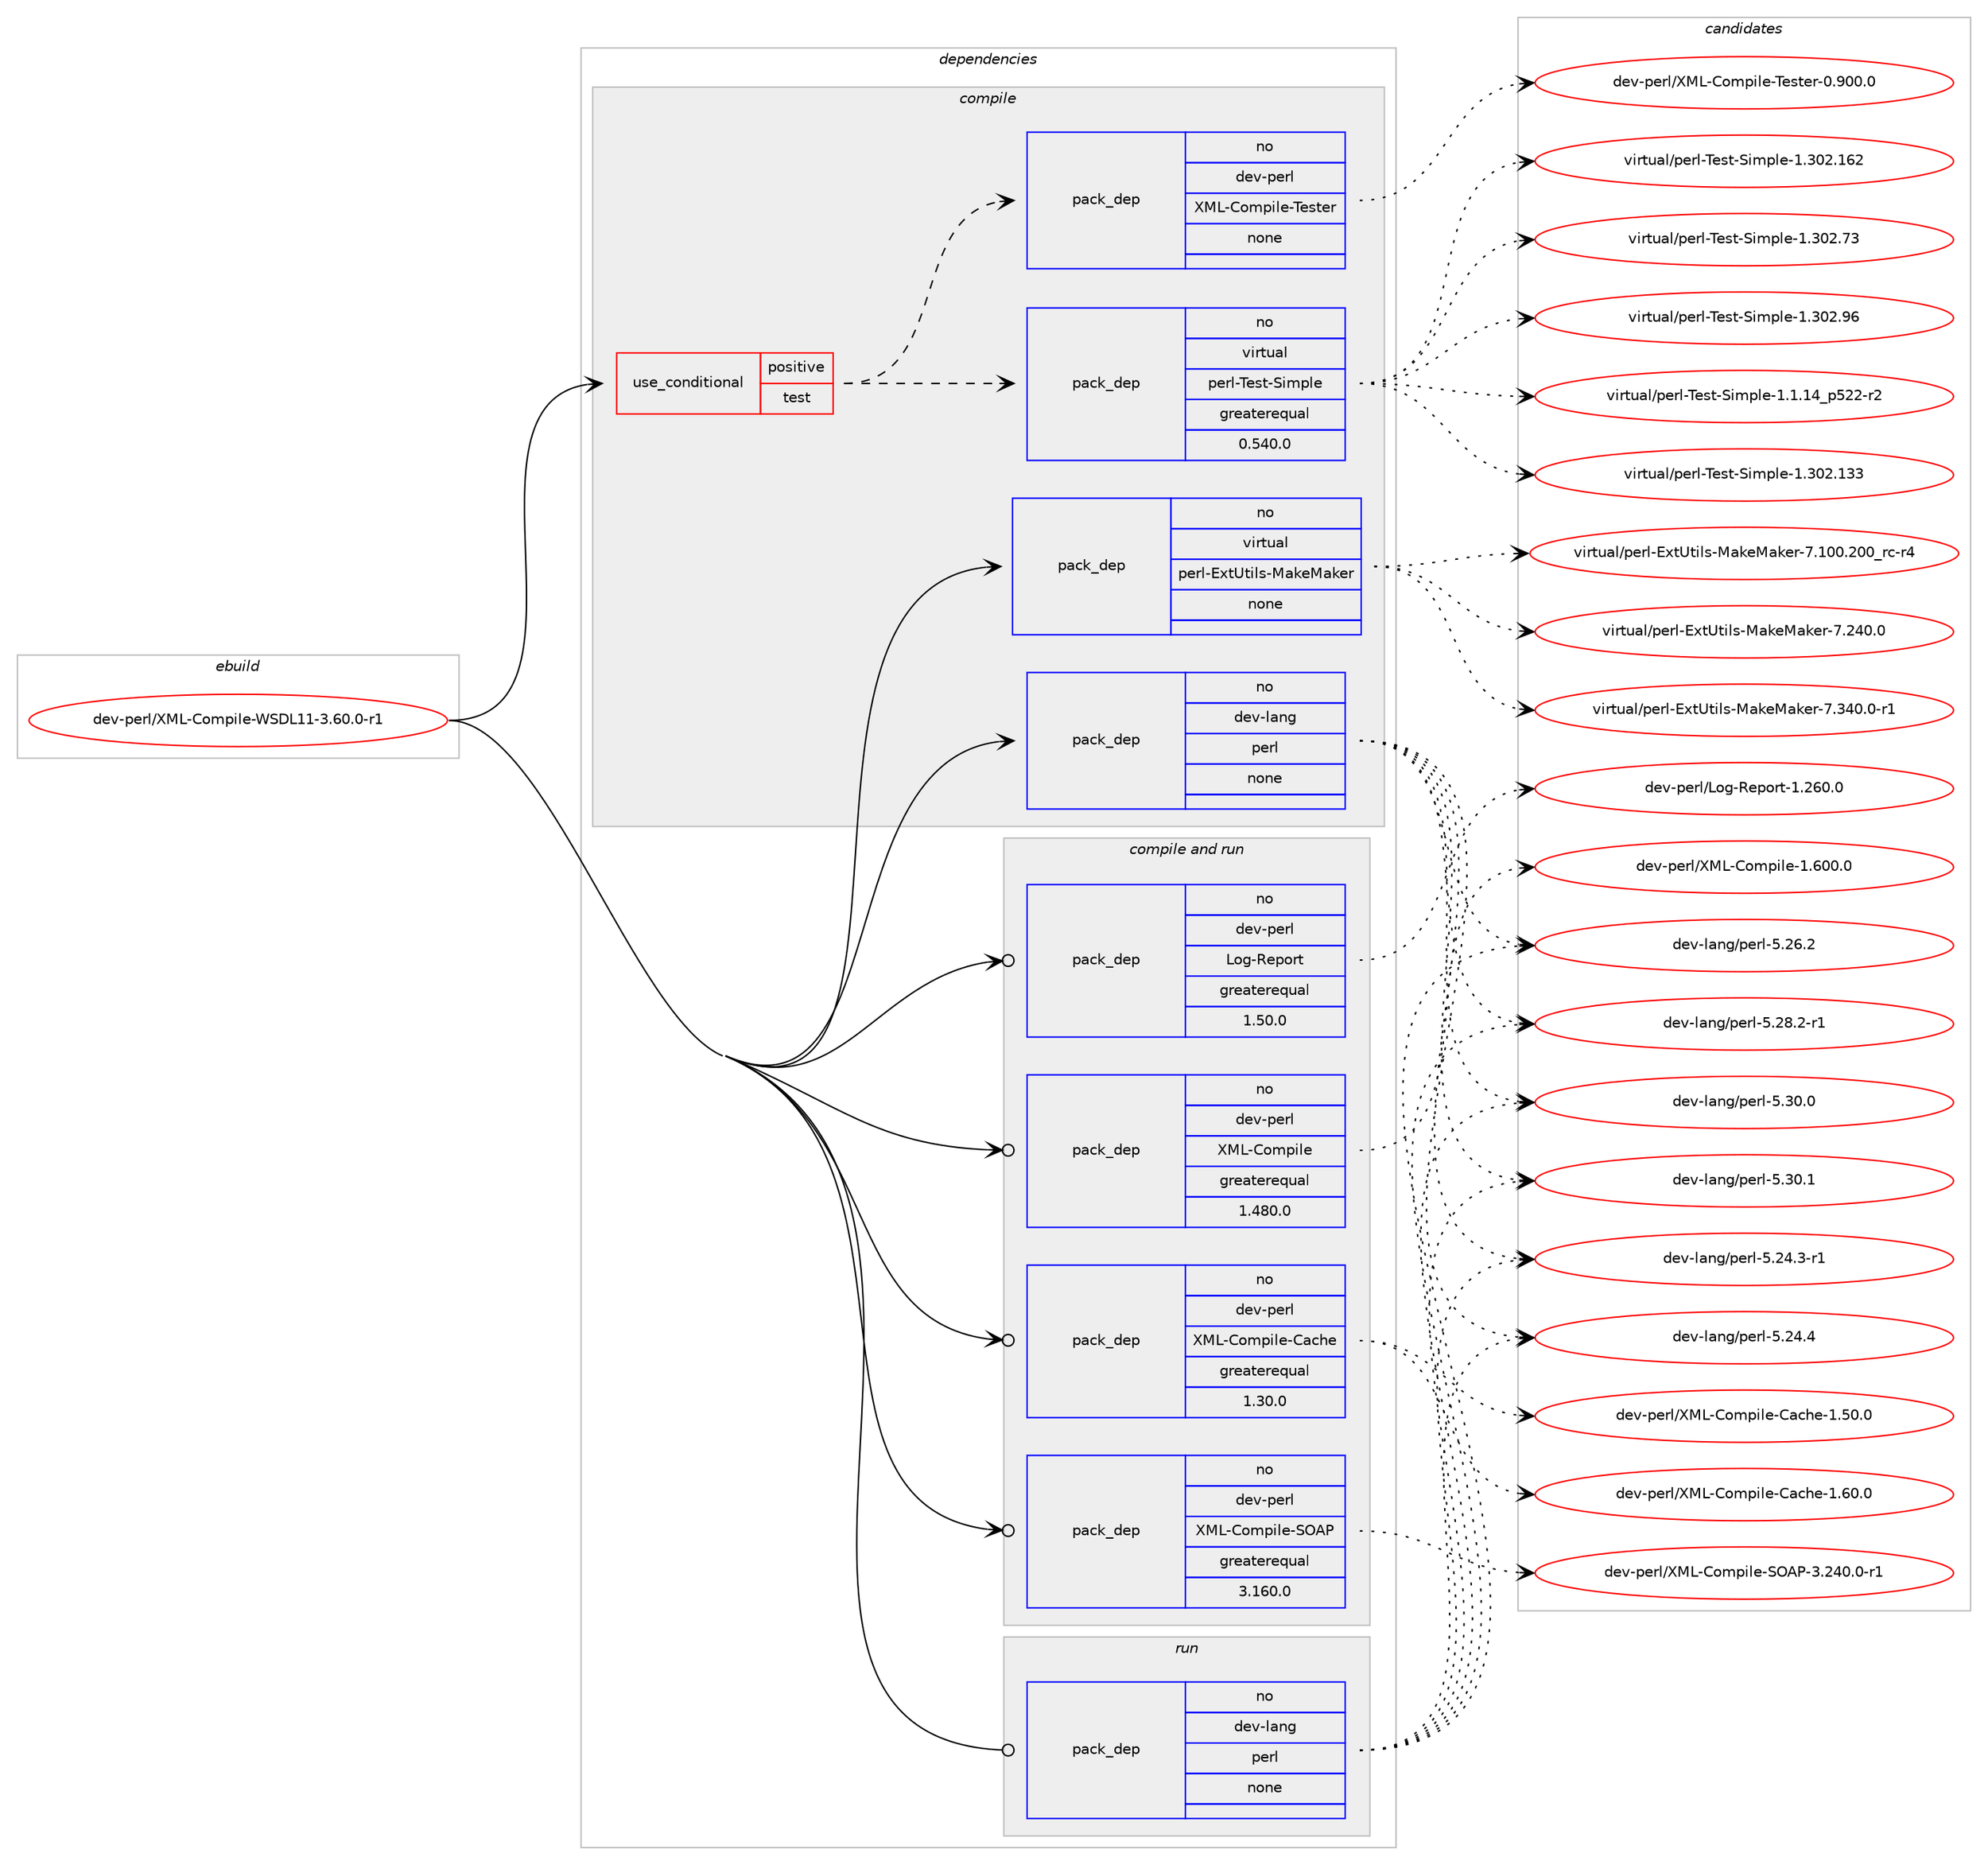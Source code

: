 digraph prolog {

# *************
# Graph options
# *************

newrank=true;
concentrate=true;
compound=true;
graph [rankdir=LR,fontname=Helvetica,fontsize=10,ranksep=1.5];#, ranksep=2.5, nodesep=0.2];
edge  [arrowhead=vee];
node  [fontname=Helvetica,fontsize=10];

# **********
# The ebuild
# **********

subgraph cluster_leftcol {
color=gray;
rank=same;
label=<<i>ebuild</i>>;
id [label="dev-perl/XML-Compile-WSDL11-3.60.0-r1", color=red, width=4, href="../dev-perl/XML-Compile-WSDL11-3.60.0-r1.svg"];
}

# ****************
# The dependencies
# ****************

subgraph cluster_midcol {
color=gray;
label=<<i>dependencies</i>>;
subgraph cluster_compile {
fillcolor="#eeeeee";
style=filled;
label=<<i>compile</i>>;
subgraph cond134566 {
dependency587924 [label=<<TABLE BORDER="0" CELLBORDER="1" CELLSPACING="0" CELLPADDING="4"><TR><TD ROWSPAN="3" CELLPADDING="10">use_conditional</TD></TR><TR><TD>positive</TD></TR><TR><TD>test</TD></TR></TABLE>>, shape=none, color=red];
subgraph pack441695 {
dependency587925 [label=<<TABLE BORDER="0" CELLBORDER="1" CELLSPACING="0" CELLPADDING="4" WIDTH="220"><TR><TD ROWSPAN="6" CELLPADDING="30">pack_dep</TD></TR><TR><TD WIDTH="110">no</TD></TR><TR><TD>dev-perl</TD></TR><TR><TD>XML-Compile-Tester</TD></TR><TR><TD>none</TD></TR><TR><TD></TD></TR></TABLE>>, shape=none, color=blue];
}
dependency587924:e -> dependency587925:w [weight=20,style="dashed",arrowhead="vee"];
subgraph pack441696 {
dependency587926 [label=<<TABLE BORDER="0" CELLBORDER="1" CELLSPACING="0" CELLPADDING="4" WIDTH="220"><TR><TD ROWSPAN="6" CELLPADDING="30">pack_dep</TD></TR><TR><TD WIDTH="110">no</TD></TR><TR><TD>virtual</TD></TR><TR><TD>perl-Test-Simple</TD></TR><TR><TD>greaterequal</TD></TR><TR><TD>0.540.0</TD></TR></TABLE>>, shape=none, color=blue];
}
dependency587924:e -> dependency587926:w [weight=20,style="dashed",arrowhead="vee"];
}
id:e -> dependency587924:w [weight=20,style="solid",arrowhead="vee"];
subgraph pack441697 {
dependency587927 [label=<<TABLE BORDER="0" CELLBORDER="1" CELLSPACING="0" CELLPADDING="4" WIDTH="220"><TR><TD ROWSPAN="6" CELLPADDING="30">pack_dep</TD></TR><TR><TD WIDTH="110">no</TD></TR><TR><TD>dev-lang</TD></TR><TR><TD>perl</TD></TR><TR><TD>none</TD></TR><TR><TD></TD></TR></TABLE>>, shape=none, color=blue];
}
id:e -> dependency587927:w [weight=20,style="solid",arrowhead="vee"];
subgraph pack441698 {
dependency587928 [label=<<TABLE BORDER="0" CELLBORDER="1" CELLSPACING="0" CELLPADDING="4" WIDTH="220"><TR><TD ROWSPAN="6" CELLPADDING="30">pack_dep</TD></TR><TR><TD WIDTH="110">no</TD></TR><TR><TD>virtual</TD></TR><TR><TD>perl-ExtUtils-MakeMaker</TD></TR><TR><TD>none</TD></TR><TR><TD></TD></TR></TABLE>>, shape=none, color=blue];
}
id:e -> dependency587928:w [weight=20,style="solid",arrowhead="vee"];
}
subgraph cluster_compileandrun {
fillcolor="#eeeeee";
style=filled;
label=<<i>compile and run</i>>;
subgraph pack441699 {
dependency587929 [label=<<TABLE BORDER="0" CELLBORDER="1" CELLSPACING="0" CELLPADDING="4" WIDTH="220"><TR><TD ROWSPAN="6" CELLPADDING="30">pack_dep</TD></TR><TR><TD WIDTH="110">no</TD></TR><TR><TD>dev-perl</TD></TR><TR><TD>Log-Report</TD></TR><TR><TD>greaterequal</TD></TR><TR><TD>1.50.0</TD></TR></TABLE>>, shape=none, color=blue];
}
id:e -> dependency587929:w [weight=20,style="solid",arrowhead="odotvee"];
subgraph pack441700 {
dependency587930 [label=<<TABLE BORDER="0" CELLBORDER="1" CELLSPACING="0" CELLPADDING="4" WIDTH="220"><TR><TD ROWSPAN="6" CELLPADDING="30">pack_dep</TD></TR><TR><TD WIDTH="110">no</TD></TR><TR><TD>dev-perl</TD></TR><TR><TD>XML-Compile</TD></TR><TR><TD>greaterequal</TD></TR><TR><TD>1.480.0</TD></TR></TABLE>>, shape=none, color=blue];
}
id:e -> dependency587930:w [weight=20,style="solid",arrowhead="odotvee"];
subgraph pack441701 {
dependency587931 [label=<<TABLE BORDER="0" CELLBORDER="1" CELLSPACING="0" CELLPADDING="4" WIDTH="220"><TR><TD ROWSPAN="6" CELLPADDING="30">pack_dep</TD></TR><TR><TD WIDTH="110">no</TD></TR><TR><TD>dev-perl</TD></TR><TR><TD>XML-Compile-Cache</TD></TR><TR><TD>greaterequal</TD></TR><TR><TD>1.30.0</TD></TR></TABLE>>, shape=none, color=blue];
}
id:e -> dependency587931:w [weight=20,style="solid",arrowhead="odotvee"];
subgraph pack441702 {
dependency587932 [label=<<TABLE BORDER="0" CELLBORDER="1" CELLSPACING="0" CELLPADDING="4" WIDTH="220"><TR><TD ROWSPAN="6" CELLPADDING="30">pack_dep</TD></TR><TR><TD WIDTH="110">no</TD></TR><TR><TD>dev-perl</TD></TR><TR><TD>XML-Compile-SOAP</TD></TR><TR><TD>greaterequal</TD></TR><TR><TD>3.160.0</TD></TR></TABLE>>, shape=none, color=blue];
}
id:e -> dependency587932:w [weight=20,style="solid",arrowhead="odotvee"];
}
subgraph cluster_run {
fillcolor="#eeeeee";
style=filled;
label=<<i>run</i>>;
subgraph pack441703 {
dependency587933 [label=<<TABLE BORDER="0" CELLBORDER="1" CELLSPACING="0" CELLPADDING="4" WIDTH="220"><TR><TD ROWSPAN="6" CELLPADDING="30">pack_dep</TD></TR><TR><TD WIDTH="110">no</TD></TR><TR><TD>dev-lang</TD></TR><TR><TD>perl</TD></TR><TR><TD>none</TD></TR><TR><TD></TD></TR></TABLE>>, shape=none, color=blue];
}
id:e -> dependency587933:w [weight=20,style="solid",arrowhead="odot"];
}
}

# **************
# The candidates
# **************

subgraph cluster_choices {
rank=same;
color=gray;
label=<<i>candidates</i>>;

subgraph choice441695 {
color=black;
nodesep=1;
choice1001011184511210111410847887776456711110911210510810145841011151161011144548465748484648 [label="dev-perl/XML-Compile-Tester-0.900.0", color=red, width=4,href="../dev-perl/XML-Compile-Tester-0.900.0.svg"];
dependency587925:e -> choice1001011184511210111410847887776456711110911210510810145841011151161011144548465748484648:w [style=dotted,weight="100"];
}
subgraph choice441696 {
color=black;
nodesep=1;
choice11810511411611797108471121011141084584101115116458310510911210810145494649464952951125350504511450 [label="virtual/perl-Test-Simple-1.1.14_p522-r2", color=red, width=4,href="../virtual/perl-Test-Simple-1.1.14_p522-r2.svg"];
choice11810511411611797108471121011141084584101115116458310510911210810145494651485046495151 [label="virtual/perl-Test-Simple-1.302.133", color=red, width=4,href="../virtual/perl-Test-Simple-1.302.133.svg"];
choice11810511411611797108471121011141084584101115116458310510911210810145494651485046495450 [label="virtual/perl-Test-Simple-1.302.162", color=red, width=4,href="../virtual/perl-Test-Simple-1.302.162.svg"];
choice118105114116117971084711210111410845841011151164583105109112108101454946514850465551 [label="virtual/perl-Test-Simple-1.302.73", color=red, width=4,href="../virtual/perl-Test-Simple-1.302.73.svg"];
choice118105114116117971084711210111410845841011151164583105109112108101454946514850465754 [label="virtual/perl-Test-Simple-1.302.96", color=red, width=4,href="../virtual/perl-Test-Simple-1.302.96.svg"];
dependency587926:e -> choice11810511411611797108471121011141084584101115116458310510911210810145494649464952951125350504511450:w [style=dotted,weight="100"];
dependency587926:e -> choice11810511411611797108471121011141084584101115116458310510911210810145494651485046495151:w [style=dotted,weight="100"];
dependency587926:e -> choice11810511411611797108471121011141084584101115116458310510911210810145494651485046495450:w [style=dotted,weight="100"];
dependency587926:e -> choice118105114116117971084711210111410845841011151164583105109112108101454946514850465551:w [style=dotted,weight="100"];
dependency587926:e -> choice118105114116117971084711210111410845841011151164583105109112108101454946514850465754:w [style=dotted,weight="100"];
}
subgraph choice441697 {
color=black;
nodesep=1;
choice100101118451089711010347112101114108455346505246514511449 [label="dev-lang/perl-5.24.3-r1", color=red, width=4,href="../dev-lang/perl-5.24.3-r1.svg"];
choice10010111845108971101034711210111410845534650524652 [label="dev-lang/perl-5.24.4", color=red, width=4,href="../dev-lang/perl-5.24.4.svg"];
choice10010111845108971101034711210111410845534650544650 [label="dev-lang/perl-5.26.2", color=red, width=4,href="../dev-lang/perl-5.26.2.svg"];
choice100101118451089711010347112101114108455346505646504511449 [label="dev-lang/perl-5.28.2-r1", color=red, width=4,href="../dev-lang/perl-5.28.2-r1.svg"];
choice10010111845108971101034711210111410845534651484648 [label="dev-lang/perl-5.30.0", color=red, width=4,href="../dev-lang/perl-5.30.0.svg"];
choice10010111845108971101034711210111410845534651484649 [label="dev-lang/perl-5.30.1", color=red, width=4,href="../dev-lang/perl-5.30.1.svg"];
dependency587927:e -> choice100101118451089711010347112101114108455346505246514511449:w [style=dotted,weight="100"];
dependency587927:e -> choice10010111845108971101034711210111410845534650524652:w [style=dotted,weight="100"];
dependency587927:e -> choice10010111845108971101034711210111410845534650544650:w [style=dotted,weight="100"];
dependency587927:e -> choice100101118451089711010347112101114108455346505646504511449:w [style=dotted,weight="100"];
dependency587927:e -> choice10010111845108971101034711210111410845534651484648:w [style=dotted,weight="100"];
dependency587927:e -> choice10010111845108971101034711210111410845534651484649:w [style=dotted,weight="100"];
}
subgraph choice441698 {
color=black;
nodesep=1;
choice118105114116117971084711210111410845691201168511610510811545779710710177971071011144555464948484650484895114994511452 [label="virtual/perl-ExtUtils-MakeMaker-7.100.200_rc-r4", color=red, width=4,href="../virtual/perl-ExtUtils-MakeMaker-7.100.200_rc-r4.svg"];
choice118105114116117971084711210111410845691201168511610510811545779710710177971071011144555465052484648 [label="virtual/perl-ExtUtils-MakeMaker-7.240.0", color=red, width=4,href="../virtual/perl-ExtUtils-MakeMaker-7.240.0.svg"];
choice1181051141161179710847112101114108456912011685116105108115457797107101779710710111445554651524846484511449 [label="virtual/perl-ExtUtils-MakeMaker-7.340.0-r1", color=red, width=4,href="../virtual/perl-ExtUtils-MakeMaker-7.340.0-r1.svg"];
dependency587928:e -> choice118105114116117971084711210111410845691201168511610510811545779710710177971071011144555464948484650484895114994511452:w [style=dotted,weight="100"];
dependency587928:e -> choice118105114116117971084711210111410845691201168511610510811545779710710177971071011144555465052484648:w [style=dotted,weight="100"];
dependency587928:e -> choice1181051141161179710847112101114108456912011685116105108115457797107101779710710111445554651524846484511449:w [style=dotted,weight="100"];
}
subgraph choice441699 {
color=black;
nodesep=1;
choice10010111845112101114108477611110345821011121111141164549465054484648 [label="dev-perl/Log-Report-1.260.0", color=red, width=4,href="../dev-perl/Log-Report-1.260.0.svg"];
dependency587929:e -> choice10010111845112101114108477611110345821011121111141164549465054484648:w [style=dotted,weight="100"];
}
subgraph choice441700 {
color=black;
nodesep=1;
choice100101118451121011141084788777645671111091121051081014549465448484648 [label="dev-perl/XML-Compile-1.600.0", color=red, width=4,href="../dev-perl/XML-Compile-1.600.0.svg"];
dependency587930:e -> choice100101118451121011141084788777645671111091121051081014549465448484648:w [style=dotted,weight="100"];
}
subgraph choice441701 {
color=black;
nodesep=1;
choice100101118451121011141084788777645671111091121051081014567979910410145494653484648 [label="dev-perl/XML-Compile-Cache-1.50.0", color=red, width=4,href="../dev-perl/XML-Compile-Cache-1.50.0.svg"];
choice100101118451121011141084788777645671111091121051081014567979910410145494654484648 [label="dev-perl/XML-Compile-Cache-1.60.0", color=red, width=4,href="../dev-perl/XML-Compile-Cache-1.60.0.svg"];
dependency587931:e -> choice100101118451121011141084788777645671111091121051081014567979910410145494653484648:w [style=dotted,weight="100"];
dependency587931:e -> choice100101118451121011141084788777645671111091121051081014567979910410145494654484648:w [style=dotted,weight="100"];
}
subgraph choice441702 {
color=black;
nodesep=1;
choice10010111845112101114108478877764567111109112105108101458379658045514650524846484511449 [label="dev-perl/XML-Compile-SOAP-3.240.0-r1", color=red, width=4,href="../dev-perl/XML-Compile-SOAP-3.240.0-r1.svg"];
dependency587932:e -> choice10010111845112101114108478877764567111109112105108101458379658045514650524846484511449:w [style=dotted,weight="100"];
}
subgraph choice441703 {
color=black;
nodesep=1;
choice100101118451089711010347112101114108455346505246514511449 [label="dev-lang/perl-5.24.3-r1", color=red, width=4,href="../dev-lang/perl-5.24.3-r1.svg"];
choice10010111845108971101034711210111410845534650524652 [label="dev-lang/perl-5.24.4", color=red, width=4,href="../dev-lang/perl-5.24.4.svg"];
choice10010111845108971101034711210111410845534650544650 [label="dev-lang/perl-5.26.2", color=red, width=4,href="../dev-lang/perl-5.26.2.svg"];
choice100101118451089711010347112101114108455346505646504511449 [label="dev-lang/perl-5.28.2-r1", color=red, width=4,href="../dev-lang/perl-5.28.2-r1.svg"];
choice10010111845108971101034711210111410845534651484648 [label="dev-lang/perl-5.30.0", color=red, width=4,href="../dev-lang/perl-5.30.0.svg"];
choice10010111845108971101034711210111410845534651484649 [label="dev-lang/perl-5.30.1", color=red, width=4,href="../dev-lang/perl-5.30.1.svg"];
dependency587933:e -> choice100101118451089711010347112101114108455346505246514511449:w [style=dotted,weight="100"];
dependency587933:e -> choice10010111845108971101034711210111410845534650524652:w [style=dotted,weight="100"];
dependency587933:e -> choice10010111845108971101034711210111410845534650544650:w [style=dotted,weight="100"];
dependency587933:e -> choice100101118451089711010347112101114108455346505646504511449:w [style=dotted,weight="100"];
dependency587933:e -> choice10010111845108971101034711210111410845534651484648:w [style=dotted,weight="100"];
dependency587933:e -> choice10010111845108971101034711210111410845534651484649:w [style=dotted,weight="100"];
}
}

}
